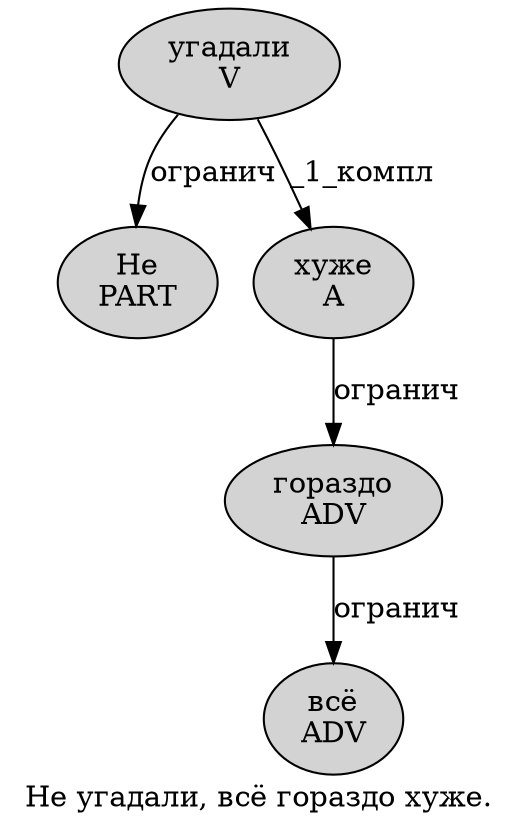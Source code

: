 digraph SENTENCE_3970 {
	graph [label="Не угадали, всё гораздо хуже."]
	node [style=filled]
		0 [label="Не
PART" color="" fillcolor=lightgray penwidth=1 shape=ellipse]
		1 [label="угадали
V" color="" fillcolor=lightgray penwidth=1 shape=ellipse]
		3 [label="всё
ADV" color="" fillcolor=lightgray penwidth=1 shape=ellipse]
		4 [label="гораздо
ADV" color="" fillcolor=lightgray penwidth=1 shape=ellipse]
		5 [label="хуже
A" color="" fillcolor=lightgray penwidth=1 shape=ellipse]
			4 -> 3 [label="огранич"]
			5 -> 4 [label="огранич"]
			1 -> 0 [label="огранич"]
			1 -> 5 [label="_1_компл"]
}